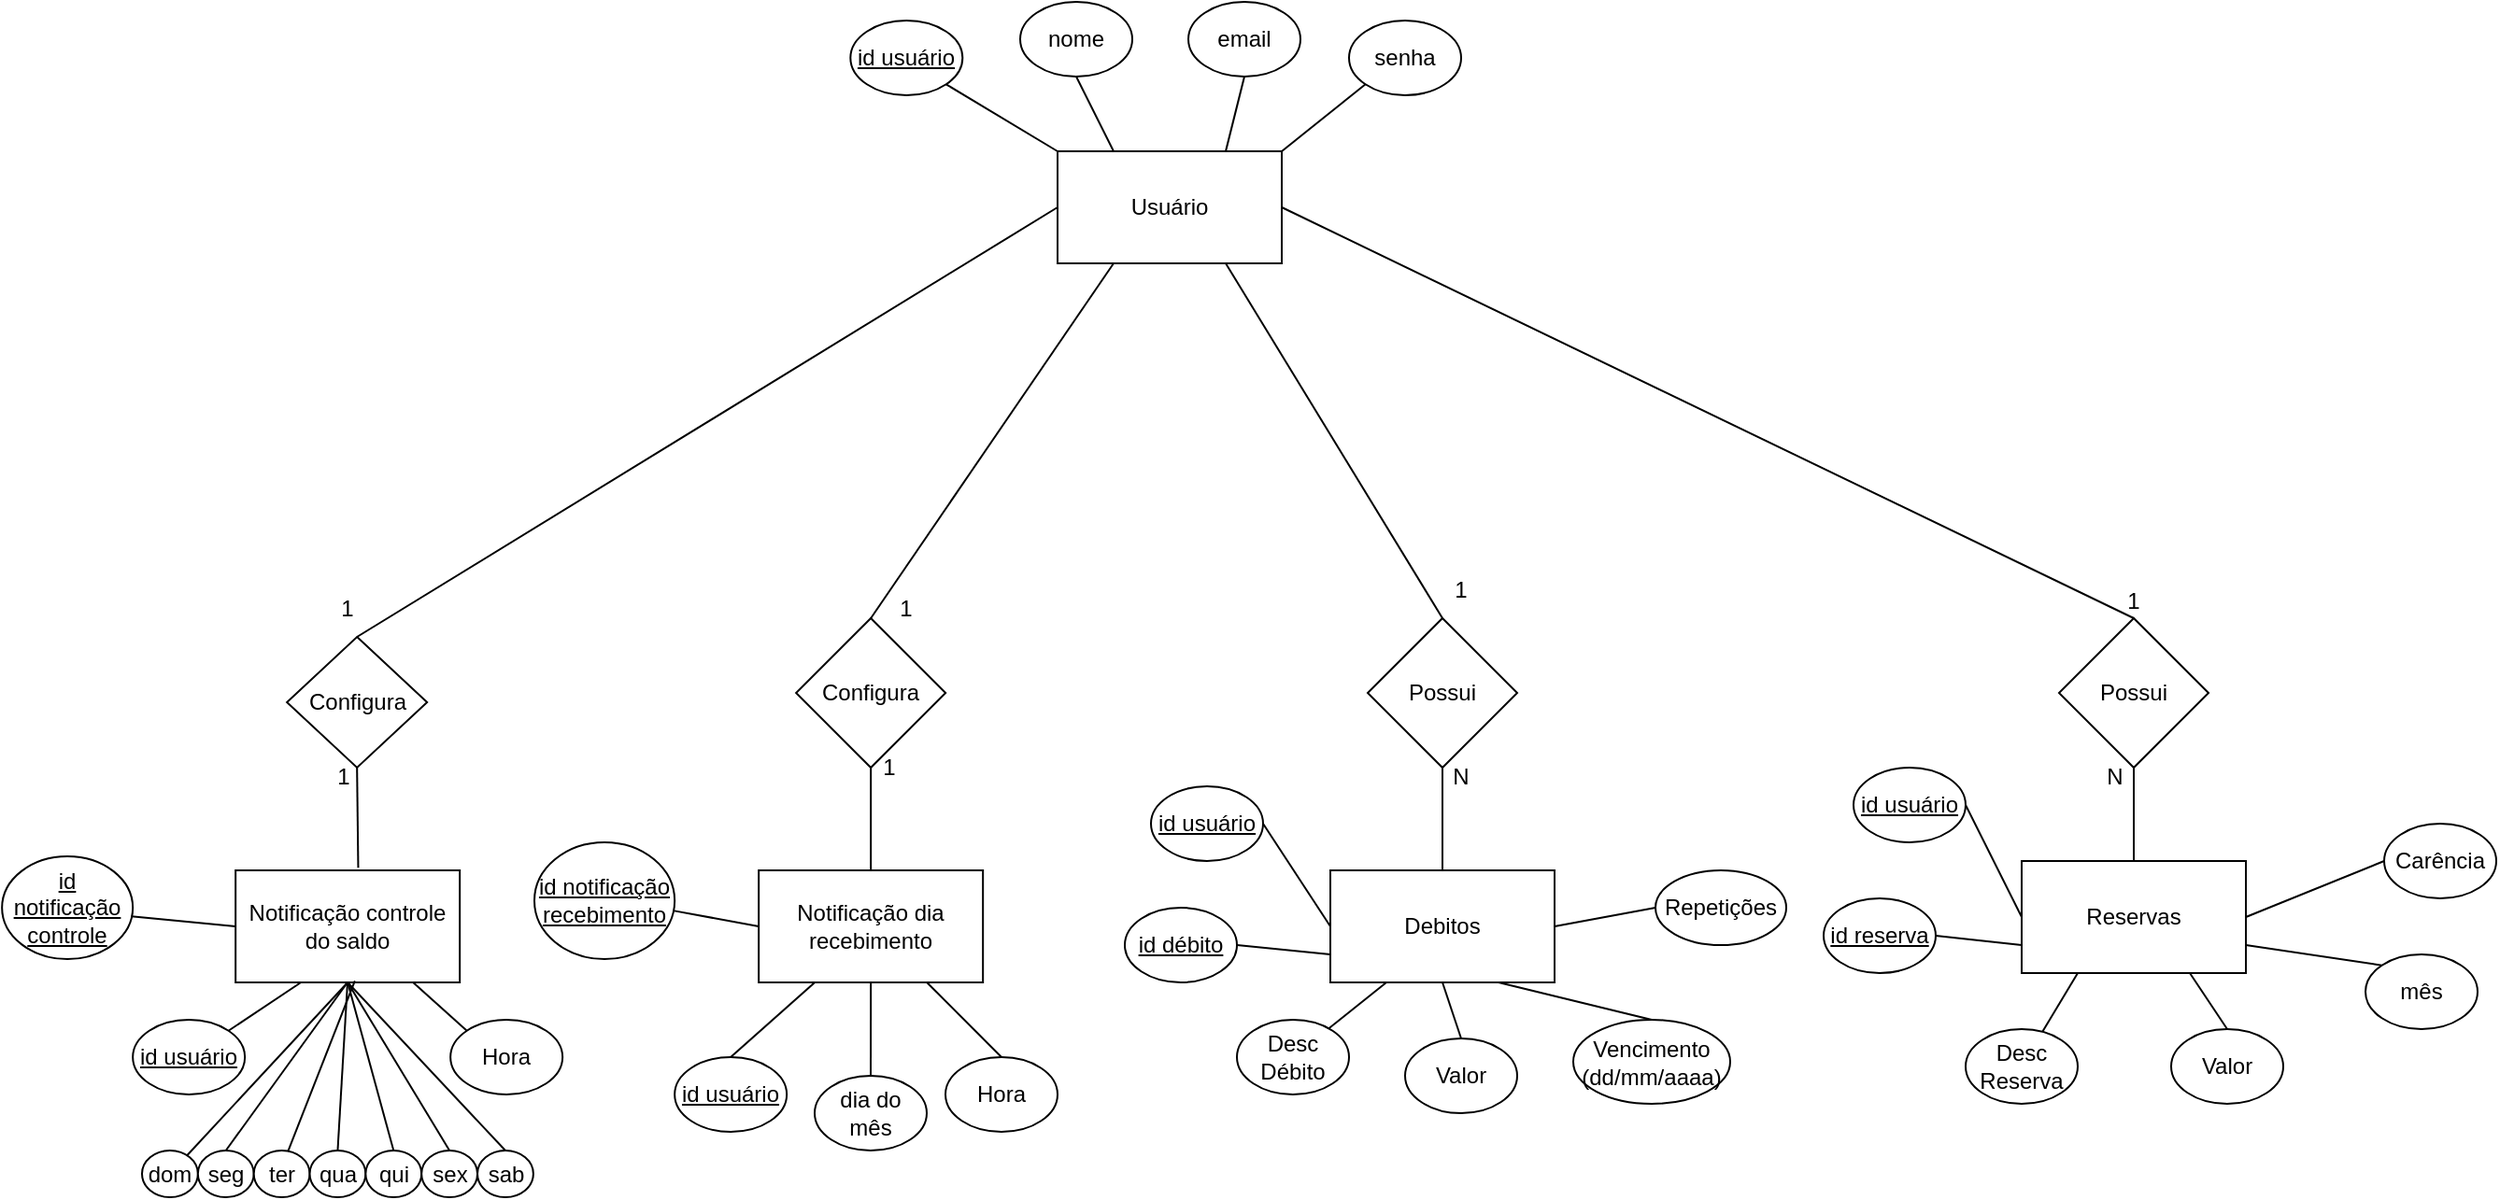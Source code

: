 <mxfile version="28.0.6">
  <diagram name="Página-1" id="mgVt0Ck4sowz0H74DGnP">
    <mxGraphModel dx="2885" dy="1116" grid="1" gridSize="10" guides="1" tooltips="1" connect="1" arrows="1" fold="1" page="1" pageScale="1" pageWidth="827" pageHeight="1169" math="0" shadow="0">
      <root>
        <mxCell id="0" />
        <mxCell id="1" parent="0" />
        <mxCell id="GZkJusN8BGpQduWCcCKn-1" value="Usuário" style="rounded=0;whiteSpace=wrap;html=1;" parent="1" vertex="1">
          <mxGeometry x="-100.0" y="310" width="120" height="60" as="geometry" />
        </mxCell>
        <mxCell id="GZkJusN8BGpQduWCcCKn-2" value="senha" style="ellipse;whiteSpace=wrap;html=1;" parent="1" vertex="1">
          <mxGeometry x="56.0" y="240" width="60" height="40" as="geometry" />
        </mxCell>
        <mxCell id="GZkJusN8BGpQduWCcCKn-3" value="" style="endArrow=none;html=1;rounded=0;entryX=0;entryY=1;entryDx=0;entryDy=0;exitX=1;exitY=0;exitDx=0;exitDy=0;" parent="1" source="GZkJusN8BGpQduWCcCKn-1" target="GZkJusN8BGpQduWCcCKn-2" edge="1">
          <mxGeometry width="50" height="50" relative="1" as="geometry">
            <mxPoint x="109.92" y="450" as="sourcePoint" />
            <mxPoint x="159.92" y="400" as="targetPoint" />
          </mxGeometry>
        </mxCell>
        <mxCell id="GZkJusN8BGpQduWCcCKn-4" value="email" style="ellipse;whiteSpace=wrap;html=1;" parent="1" vertex="1">
          <mxGeometry x="-30.0" y="230" width="60" height="40" as="geometry" />
        </mxCell>
        <mxCell id="GZkJusN8BGpQduWCcCKn-5" value="" style="endArrow=none;html=1;rounded=0;entryX=0.5;entryY=1;entryDx=0;entryDy=0;exitX=0.75;exitY=0;exitDx=0;exitDy=0;" parent="1" source="GZkJusN8BGpQduWCcCKn-1" target="GZkJusN8BGpQduWCcCKn-4" edge="1">
          <mxGeometry width="50" height="50" relative="1" as="geometry">
            <mxPoint x="-10.08" y="310" as="sourcePoint" />
            <mxPoint x="9.92" y="290" as="targetPoint" />
          </mxGeometry>
        </mxCell>
        <mxCell id="GZkJusN8BGpQduWCcCKn-6" value="Debitos" style="rounded=0;whiteSpace=wrap;html=1;" parent="1" vertex="1">
          <mxGeometry x="46" y="695" width="120" height="60" as="geometry" />
        </mxCell>
        <mxCell id="GZkJusN8BGpQduWCcCKn-7" value="Desc Débito" style="ellipse;whiteSpace=wrap;html=1;" parent="1" vertex="1">
          <mxGeometry x="-4" y="775" width="60" height="40" as="geometry" />
        </mxCell>
        <mxCell id="GZkJusN8BGpQduWCcCKn-8" value="Valor" style="ellipse;whiteSpace=wrap;html=1;" parent="1" vertex="1">
          <mxGeometry x="86" y="785" width="60" height="40" as="geometry" />
        </mxCell>
        <mxCell id="GZkJusN8BGpQduWCcCKn-9" value="Vencimento&lt;div&gt;(dd/mm/aaaa)&lt;/div&gt;" style="ellipse;whiteSpace=wrap;html=1;" parent="1" vertex="1">
          <mxGeometry x="176" y="775" width="84" height="45" as="geometry" />
        </mxCell>
        <mxCell id="GZkJusN8BGpQduWCcCKn-12" value="&lt;u&gt;id usuário&lt;/u&gt;" style="ellipse;whiteSpace=wrap;html=1;" parent="1" vertex="1">
          <mxGeometry x="-210.84" y="240" width="60" height="40" as="geometry" />
        </mxCell>
        <mxCell id="GZkJusN8BGpQduWCcCKn-13" value="" style="endArrow=none;html=1;rounded=0;entryX=1;entryY=1;entryDx=0;entryDy=0;exitX=0;exitY=0;exitDx=0;exitDy=0;" parent="1" source="GZkJusN8BGpQduWCcCKn-1" target="GZkJusN8BGpQduWCcCKn-12" edge="1">
          <mxGeometry width="50" height="50" relative="1" as="geometry">
            <mxPoint x="-40.08" y="310" as="sourcePoint" />
            <mxPoint x="-150.0" y="288.96" as="targetPoint" />
          </mxGeometry>
        </mxCell>
        <mxCell id="GZkJusN8BGpQduWCcCKn-14" value="" style="endArrow=none;html=1;rounded=0;entryX=0;entryY=0.5;entryDx=0;entryDy=0;exitX=1;exitY=0.5;exitDx=0;exitDy=0;" parent="1" source="GZkJusN8BGpQduWCcCKn-15" target="GZkJusN8BGpQduWCcCKn-6" edge="1">
          <mxGeometry width="50" height="50" relative="1" as="geometry">
            <mxPoint x="36" y="675" as="sourcePoint" />
            <mxPoint x="6" y="655" as="targetPoint" />
          </mxGeometry>
        </mxCell>
        <mxCell id="GZkJusN8BGpQduWCcCKn-15" value="&lt;u&gt;id usuário&lt;/u&gt;" style="ellipse;whiteSpace=wrap;html=1;" parent="1" vertex="1">
          <mxGeometry x="-50" y="650" width="60" height="40" as="geometry" />
        </mxCell>
        <mxCell id="GZkJusN8BGpQduWCcCKn-17" value="" style="endArrow=none;html=1;rounded=0;exitX=0.25;exitY=1;exitDx=0;exitDy=0;" parent="1" source="GZkJusN8BGpQduWCcCKn-6" target="GZkJusN8BGpQduWCcCKn-7" edge="1">
          <mxGeometry width="50" height="50" relative="1" as="geometry">
            <mxPoint x="106" y="685" as="sourcePoint" />
            <mxPoint x="106" y="715" as="targetPoint" />
          </mxGeometry>
        </mxCell>
        <mxCell id="GZkJusN8BGpQduWCcCKn-20" value="" style="endArrow=none;html=1;rounded=0;entryX=0.5;entryY=0;entryDx=0;entryDy=0;exitX=0.5;exitY=1;exitDx=0;exitDy=0;" parent="1" source="GZkJusN8BGpQduWCcCKn-6" target="GZkJusN8BGpQduWCcCKn-8" edge="1">
          <mxGeometry width="50" height="50" relative="1" as="geometry">
            <mxPoint x="76" y="755" as="sourcePoint" />
            <mxPoint x="76" y="792" as="targetPoint" />
          </mxGeometry>
        </mxCell>
        <mxCell id="GZkJusN8BGpQduWCcCKn-21" value="" style="endArrow=none;html=1;rounded=0;exitX=0.75;exitY=1;exitDx=0;exitDy=0;entryX=0.5;entryY=0;entryDx=0;entryDy=0;" parent="1" source="GZkJusN8BGpQduWCcCKn-6" target="GZkJusN8BGpQduWCcCKn-9" edge="1">
          <mxGeometry width="50" height="50" relative="1" as="geometry">
            <mxPoint x="136" y="795" as="sourcePoint" />
            <mxPoint x="136" y="843" as="targetPoint" />
          </mxGeometry>
        </mxCell>
        <mxCell id="GZkJusN8BGpQduWCcCKn-24" value="Reservas" style="rounded=0;whiteSpace=wrap;html=1;" parent="1" vertex="1">
          <mxGeometry x="416.0" y="690" width="120" height="60" as="geometry" />
        </mxCell>
        <mxCell id="GZkJusN8BGpQduWCcCKn-25" value="Desc Reserva" style="ellipse;whiteSpace=wrap;html=1;" parent="1" vertex="1">
          <mxGeometry x="386.0" y="780" width="60" height="40" as="geometry" />
        </mxCell>
        <mxCell id="GZkJusN8BGpQduWCcCKn-26" value="" style="endArrow=none;html=1;rounded=0;exitX=0.25;exitY=1;exitDx=0;exitDy=0;" parent="1" source="GZkJusN8BGpQduWCcCKn-24" target="GZkJusN8BGpQduWCcCKn-25" edge="1">
          <mxGeometry width="50" height="50" relative="1" as="geometry">
            <mxPoint x="417.0" y="509" as="sourcePoint" />
            <mxPoint x="386.0" y="500" as="targetPoint" />
          </mxGeometry>
        </mxCell>
        <mxCell id="GZkJusN8BGpQduWCcCKn-27" value="Valor" style="ellipse;whiteSpace=wrap;html=1;" parent="1" vertex="1">
          <mxGeometry x="496" y="780" width="60" height="40" as="geometry" />
        </mxCell>
        <mxCell id="GZkJusN8BGpQduWCcCKn-28" value="" style="endArrow=none;html=1;rounded=0;entryX=0.5;entryY=0;entryDx=0;entryDy=0;exitX=0.75;exitY=1;exitDx=0;exitDy=0;" parent="1" source="GZkJusN8BGpQduWCcCKn-24" target="GZkJusN8BGpQduWCcCKn-27" edge="1">
          <mxGeometry width="50" height="50" relative="1" as="geometry">
            <mxPoint x="446" y="750" as="sourcePoint" />
            <mxPoint x="446" y="787" as="targetPoint" />
          </mxGeometry>
        </mxCell>
        <mxCell id="GZkJusN8BGpQduWCcCKn-29" value="Carência" style="ellipse;whiteSpace=wrap;html=1;" parent="1" vertex="1">
          <mxGeometry x="610" y="670" width="60" height="40" as="geometry" />
        </mxCell>
        <mxCell id="GZkJusN8BGpQduWCcCKn-30" value="" style="endArrow=none;html=1;rounded=0;exitX=0;exitY=0.5;exitDx=0;exitDy=0;entryX=1;entryY=0.5;entryDx=0;entryDy=0;" parent="1" source="GZkJusN8BGpQduWCcCKn-29" target="GZkJusN8BGpQduWCcCKn-24" edge="1">
          <mxGeometry width="50" height="50" relative="1" as="geometry">
            <mxPoint x="437.0" y="716" as="sourcePoint" />
            <mxPoint x="396.0" y="710" as="targetPoint" />
          </mxGeometry>
        </mxCell>
        <mxCell id="GZkJusN8BGpQduWCcCKn-31" value="&lt;u&gt;id usuário&lt;/u&gt;" style="ellipse;whiteSpace=wrap;html=1;" parent="1" vertex="1">
          <mxGeometry x="326" y="640" width="60" height="40" as="geometry" />
        </mxCell>
        <mxCell id="GZkJusN8BGpQduWCcCKn-32" value="" style="endArrow=none;html=1;rounded=0;exitX=1;exitY=0.5;exitDx=0;exitDy=0;entryX=0;entryY=0.5;entryDx=0;entryDy=0;" parent="1" source="GZkJusN8BGpQduWCcCKn-31" target="GZkJusN8BGpQduWCcCKn-24" edge="1">
          <mxGeometry width="50" height="50" relative="1" as="geometry">
            <mxPoint x="437.0" y="716" as="sourcePoint" />
            <mxPoint x="396.0" y="710" as="targetPoint" />
          </mxGeometry>
        </mxCell>
        <mxCell id="GZkJusN8BGpQduWCcCKn-33" value="Possui" style="rhombus;whiteSpace=wrap;html=1;" parent="1" vertex="1">
          <mxGeometry x="436.0" y="560" width="80" height="80" as="geometry" />
        </mxCell>
        <mxCell id="GZkJusN8BGpQduWCcCKn-34" value="" style="endArrow=none;html=1;rounded=0;exitX=1;exitY=0.5;exitDx=0;exitDy=0;entryX=0.5;entryY=0;entryDx=0;entryDy=0;" parent="1" source="GZkJusN8BGpQduWCcCKn-1" target="GZkJusN8BGpQduWCcCKn-33" edge="1">
          <mxGeometry width="50" height="50" relative="1" as="geometry">
            <mxPoint x="159.92" y="470" as="sourcePoint" />
            <mxPoint x="209.92" y="420" as="targetPoint" />
          </mxGeometry>
        </mxCell>
        <mxCell id="GZkJusN8BGpQduWCcCKn-36" value="" style="endArrow=none;html=1;rounded=0;exitX=0.5;exitY=1;exitDx=0;exitDy=0;entryX=0.5;entryY=0;entryDx=0;entryDy=0;" parent="1" source="GZkJusN8BGpQduWCcCKn-33" target="GZkJusN8BGpQduWCcCKn-24" edge="1">
          <mxGeometry width="50" height="50" relative="1" as="geometry">
            <mxPoint x="385.92" y="430" as="sourcePoint" />
            <mxPoint x="469.92" y="468" as="targetPoint" />
          </mxGeometry>
        </mxCell>
        <mxCell id="GZkJusN8BGpQduWCcCKn-37" value="1" style="text;html=1;align=center;verticalAlign=middle;whiteSpace=wrap;rounded=0;" parent="1" vertex="1">
          <mxGeometry x="446.0" y="536" width="60" height="30" as="geometry" />
        </mxCell>
        <mxCell id="GZkJusN8BGpQduWCcCKn-38" value="N" style="text;html=1;align=center;verticalAlign=middle;whiteSpace=wrap;rounded=0;" parent="1" vertex="1">
          <mxGeometry x="436.0" y="630" width="60" height="30" as="geometry" />
        </mxCell>
        <mxCell id="GZkJusN8BGpQduWCcCKn-39" value="Possui" style="rhombus;whiteSpace=wrap;html=1;" parent="1" vertex="1">
          <mxGeometry x="66.0" y="560" width="80" height="80" as="geometry" />
        </mxCell>
        <mxCell id="GZkJusN8BGpQduWCcCKn-40" value="" style="endArrow=none;html=1;rounded=0;entryX=0.5;entryY=0;entryDx=0;entryDy=0;exitX=0.75;exitY=1;exitDx=0;exitDy=0;" parent="1" source="GZkJusN8BGpQduWCcCKn-1" target="GZkJusN8BGpQduWCcCKn-39" edge="1">
          <mxGeometry width="50" height="50" relative="1" as="geometry">
            <mxPoint x="-60" y="450" as="sourcePoint" />
            <mxPoint x="49.92" y="340" as="targetPoint" />
          </mxGeometry>
        </mxCell>
        <mxCell id="GZkJusN8BGpQduWCcCKn-42" value="1" style="text;html=1;align=center;verticalAlign=middle;whiteSpace=wrap;rounded=0;" parent="1" vertex="1">
          <mxGeometry x="86.0" y="530" width="60" height="30" as="geometry" />
        </mxCell>
        <mxCell id="GZkJusN8BGpQduWCcCKn-43" value="N" style="text;html=1;align=center;verticalAlign=middle;whiteSpace=wrap;rounded=0;" parent="1" vertex="1">
          <mxGeometry x="86" y="630" width="60" height="30" as="geometry" />
        </mxCell>
        <mxCell id="GZkJusN8BGpQduWCcCKn-44" value="Notificação dia recebimento" style="rounded=0;whiteSpace=wrap;html=1;" parent="1" vertex="1">
          <mxGeometry x="-259.92" y="695" width="120" height="60" as="geometry" />
        </mxCell>
        <mxCell id="GZkJusN8BGpQduWCcCKn-45" value="dia do mês" style="ellipse;whiteSpace=wrap;html=1;" parent="1" vertex="1">
          <mxGeometry x="-230" y="805" width="60" height="40" as="geometry" />
        </mxCell>
        <mxCell id="GZkJusN8BGpQduWCcCKn-46" value="Hora" style="ellipse;whiteSpace=wrap;html=1;" parent="1" vertex="1">
          <mxGeometry x="-160" y="795" width="60" height="40" as="geometry" />
        </mxCell>
        <mxCell id="GZkJusN8BGpQduWCcCKn-47" value="&lt;u&gt;id usuário&lt;/u&gt;" style="ellipse;whiteSpace=wrap;html=1;" parent="1" vertex="1">
          <mxGeometry x="-304.92" y="795" width="60" height="40" as="geometry" />
        </mxCell>
        <mxCell id="GZkJusN8BGpQduWCcCKn-48" value="" style="endArrow=none;html=1;rounded=0;exitX=0.75;exitY=1;exitDx=0;exitDy=0;entryX=0.5;entryY=0;entryDx=0;entryDy=0;" parent="1" source="GZkJusN8BGpQduWCcCKn-44" target="GZkJusN8BGpQduWCcCKn-46" edge="1">
          <mxGeometry width="50" height="50" relative="1" as="geometry">
            <mxPoint x="-69.92" y="655" as="sourcePoint" />
            <mxPoint x="120.08" y="705" as="targetPoint" />
          </mxGeometry>
        </mxCell>
        <mxCell id="GZkJusN8BGpQduWCcCKn-49" value="" style="endArrow=none;html=1;rounded=0;exitX=0.5;exitY=1;exitDx=0;exitDy=0;" parent="1" source="GZkJusN8BGpQduWCcCKn-44" target="GZkJusN8BGpQduWCcCKn-45" edge="1">
          <mxGeometry width="50" height="50" relative="1" as="geometry">
            <mxPoint x="-229.92" y="775" as="sourcePoint" />
            <mxPoint x="-200.92" y="801" as="targetPoint" />
          </mxGeometry>
        </mxCell>
        <mxCell id="GZkJusN8BGpQduWCcCKn-50" value="" style="endArrow=none;html=1;rounded=0;exitX=0.25;exitY=1;exitDx=0;exitDy=0;entryX=0.5;entryY=0;entryDx=0;entryDy=0;" parent="1" source="GZkJusN8BGpQduWCcCKn-44" target="GZkJusN8BGpQduWCcCKn-47" edge="1">
          <mxGeometry width="50" height="50" relative="1" as="geometry">
            <mxPoint x="-289.92" y="785" as="sourcePoint" />
            <mxPoint x="-289.92" y="815" as="targetPoint" />
          </mxGeometry>
        </mxCell>
        <mxCell id="GZkJusN8BGpQduWCcCKn-51" value="Notificação controle do saldo" style="rounded=0;whiteSpace=wrap;html=1;" parent="1" vertex="1">
          <mxGeometry x="-539.92" y="695" width="120" height="60" as="geometry" />
        </mxCell>
        <mxCell id="GZkJusN8BGpQduWCcCKn-52" value="dom" style="ellipse;whiteSpace=wrap;html=1;" parent="1" vertex="1">
          <mxGeometry x="-590" y="845" width="29.92" height="25" as="geometry" />
        </mxCell>
        <mxCell id="GZkJusN8BGpQduWCcCKn-53" value="Hora" style="ellipse;whiteSpace=wrap;html=1;" parent="1" vertex="1">
          <mxGeometry x="-424.92" y="775" width="60" height="40" as="geometry" />
        </mxCell>
        <mxCell id="GZkJusN8BGpQduWCcCKn-54" value="&lt;u&gt;id usuário&lt;/u&gt;" style="ellipse;whiteSpace=wrap;html=1;" parent="1" vertex="1">
          <mxGeometry x="-594.92" y="775" width="60" height="40" as="geometry" />
        </mxCell>
        <mxCell id="GZkJusN8BGpQduWCcCKn-55" value="" style="endArrow=none;html=1;rounded=0;exitX=0.75;exitY=1;exitDx=0;exitDy=0;entryX=0;entryY=0;entryDx=0;entryDy=0;" parent="1" target="GZkJusN8BGpQduWCcCKn-53" edge="1">
          <mxGeometry width="50" height="50" relative="1" as="geometry">
            <mxPoint x="-444.92" y="755" as="sourcePoint" />
            <mxPoint x="-64.92" y="705" as="targetPoint" />
          </mxGeometry>
        </mxCell>
        <mxCell id="GZkJusN8BGpQduWCcCKn-56" value="" style="endArrow=none;html=1;rounded=0;exitX=0.5;exitY=1;exitDx=0;exitDy=0;" parent="1" source="GZkJusN8BGpQduWCcCKn-51" target="GZkJusN8BGpQduWCcCKn-52" edge="1">
          <mxGeometry width="50" height="50" relative="1" as="geometry">
            <mxPoint x="-474.92" y="755" as="sourcePoint" />
            <mxPoint x="-385.92" y="801" as="targetPoint" />
          </mxGeometry>
        </mxCell>
        <mxCell id="GZkJusN8BGpQduWCcCKn-57" value="" style="endArrow=none;html=1;rounded=0;exitX=0.25;exitY=1;exitDx=0;exitDy=0;entryX=1;entryY=0;entryDx=0;entryDy=0;" parent="1" target="GZkJusN8BGpQduWCcCKn-54" edge="1">
          <mxGeometry width="50" height="50" relative="1" as="geometry">
            <mxPoint x="-504.92" y="755" as="sourcePoint" />
            <mxPoint x="-474.92" y="815" as="targetPoint" />
          </mxGeometry>
        </mxCell>
        <mxCell id="GZkJusN8BGpQduWCcCKn-58" value="Configura" style="rhombus;whiteSpace=wrap;html=1;" parent="1" vertex="1">
          <mxGeometry x="-239.92" y="560" width="80" height="80" as="geometry" />
        </mxCell>
        <mxCell id="GZkJusN8BGpQduWCcCKn-59" value="Configura" style="rhombus;whiteSpace=wrap;html=1;" parent="1" vertex="1">
          <mxGeometry x="-512.42" y="570" width="75" height="70" as="geometry" />
        </mxCell>
        <mxCell id="GZkJusN8BGpQduWCcCKn-60" value="" style="endArrow=none;html=1;rounded=0;exitX=0.25;exitY=1;exitDx=0;exitDy=0;entryX=0.5;entryY=0;entryDx=0;entryDy=0;" parent="1" source="GZkJusN8BGpQduWCcCKn-1" target="GZkJusN8BGpQduWCcCKn-58" edge="1">
          <mxGeometry width="50" height="50" relative="1" as="geometry">
            <mxPoint y="390" as="sourcePoint" />
            <mxPoint x="73" y="450" as="targetPoint" />
          </mxGeometry>
        </mxCell>
        <mxCell id="GZkJusN8BGpQduWCcCKn-61" value="" style="endArrow=none;html=1;rounded=0;exitX=0.5;exitY=1;exitDx=0;exitDy=0;entryX=0.5;entryY=0;entryDx=0;entryDy=0;" parent="1" source="GZkJusN8BGpQduWCcCKn-58" target="GZkJusN8BGpQduWCcCKn-44" edge="1">
          <mxGeometry width="50" height="50" relative="1" as="geometry">
            <mxPoint x="-173" y="545" as="sourcePoint" />
            <mxPoint x="-214" y="613" as="targetPoint" />
          </mxGeometry>
        </mxCell>
        <mxCell id="GZkJusN8BGpQduWCcCKn-62" value="" style="endArrow=none;html=1;rounded=0;exitX=0;exitY=0.5;exitDx=0;exitDy=0;entryX=0.5;entryY=0;entryDx=0;entryDy=0;" parent="1" source="GZkJusN8BGpQduWCcCKn-1" target="GZkJusN8BGpQduWCcCKn-59" edge="1">
          <mxGeometry width="50" height="50" relative="1" as="geometry">
            <mxPoint x="-110" y="510" as="sourcePoint" />
            <mxPoint x="-106" y="570" as="targetPoint" />
          </mxGeometry>
        </mxCell>
        <mxCell id="GZkJusN8BGpQduWCcCKn-63" value="" style="endArrow=none;html=1;rounded=0;exitX=0.547;exitY=-0.022;exitDx=0;exitDy=0;entryX=0.5;entryY=1;entryDx=0;entryDy=0;exitPerimeter=0;" parent="1" source="GZkJusN8BGpQduWCcCKn-51" target="GZkJusN8BGpQduWCcCKn-59" edge="1">
          <mxGeometry width="50" height="50" relative="1" as="geometry">
            <mxPoint x="-172.92" y="350" as="sourcePoint" />
            <mxPoint x="-294.92" y="360" as="targetPoint" />
          </mxGeometry>
        </mxCell>
        <mxCell id="GZkJusN8BGpQduWCcCKn-65" value="1" style="text;html=1;align=center;verticalAlign=middle;whiteSpace=wrap;rounded=0;" parent="1" vertex="1">
          <mxGeometry x="-210.84" y="540" width="60" height="30" as="geometry" />
        </mxCell>
        <mxCell id="GZkJusN8BGpQduWCcCKn-66" value="1" style="text;html=1;align=center;verticalAlign=middle;whiteSpace=wrap;rounded=0;" parent="1" vertex="1">
          <mxGeometry x="-220" y="625" width="60" height="30" as="geometry" />
        </mxCell>
        <mxCell id="GZkJusN8BGpQduWCcCKn-67" value="1" style="text;html=1;align=center;verticalAlign=middle;whiteSpace=wrap;rounded=0;" parent="1" vertex="1">
          <mxGeometry x="-512.42" y="630" width="60" height="30" as="geometry" />
        </mxCell>
        <mxCell id="GZkJusN8BGpQduWCcCKn-68" value="1" style="text;html=1;align=center;verticalAlign=middle;whiteSpace=wrap;rounded=0;" parent="1" vertex="1">
          <mxGeometry x="-509.92" y="540" width="60" height="30" as="geometry" />
        </mxCell>
        <mxCell id="GZkJusN8BGpQduWCcCKn-69" value="" style="endArrow=none;html=1;rounded=0;exitX=0.5;exitY=1;exitDx=0;exitDy=0;entryX=0.5;entryY=0;entryDx=0;entryDy=0;" parent="1" source="GZkJusN8BGpQduWCcCKn-39" target="GZkJusN8BGpQduWCcCKn-6" edge="1">
          <mxGeometry width="50" height="50" relative="1" as="geometry">
            <mxPoint x="-14.08" y="720" as="sourcePoint" />
            <mxPoint x="6" y="680" as="targetPoint" />
          </mxGeometry>
        </mxCell>
        <mxCell id="dG-878dSHfWD0G2dkLnb-2" value="nome" style="ellipse;whiteSpace=wrap;html=1;" parent="1" vertex="1">
          <mxGeometry x="-120" y="230" width="60" height="40" as="geometry" />
        </mxCell>
        <mxCell id="dG-878dSHfWD0G2dkLnb-4" value="" style="endArrow=none;html=1;rounded=0;entryX=0.5;entryY=1;entryDx=0;entryDy=0;exitX=0.25;exitY=0;exitDx=0;exitDy=0;" parent="1" source="GZkJusN8BGpQduWCcCKn-1" target="dG-878dSHfWD0G2dkLnb-2" edge="1">
          <mxGeometry width="50" height="50" relative="1" as="geometry">
            <mxPoint x="-20" y="322" as="sourcePoint" />
            <mxPoint x="17" y="280" as="targetPoint" />
          </mxGeometry>
        </mxCell>
        <mxCell id="6vvsSDO2jYM5AOanYgLm-4" value="&lt;u&gt;id débito&lt;/u&gt;" style="ellipse;whiteSpace=wrap;html=1;" parent="1" vertex="1">
          <mxGeometry x="-64" y="715" width="60" height="40" as="geometry" />
        </mxCell>
        <mxCell id="6vvsSDO2jYM5AOanYgLm-5" value="" style="endArrow=none;html=1;rounded=0;entryX=0;entryY=0.75;entryDx=0;entryDy=0;exitX=1;exitY=0.5;exitDx=0;exitDy=0;" parent="1" source="6vvsSDO2jYM5AOanYgLm-4" target="GZkJusN8BGpQduWCcCKn-6" edge="1">
          <mxGeometry width="50" height="50" relative="1" as="geometry">
            <mxPoint x="30" y="730" as="sourcePoint" />
            <mxPoint x="66" y="785" as="targetPoint" />
          </mxGeometry>
        </mxCell>
        <mxCell id="6vvsSDO2jYM5AOanYgLm-7" value="&lt;u&gt;id notificação controle&lt;/u&gt;" style="ellipse;whiteSpace=wrap;html=1;" parent="1" vertex="1">
          <mxGeometry x="-664.92" y="687.5" width="70" height="55" as="geometry" />
        </mxCell>
        <mxCell id="6vvsSDO2jYM5AOanYgLm-8" value="" style="endArrow=none;html=1;rounded=0;exitX=0;exitY=0.5;exitDx=0;exitDy=0;entryX=0.989;entryY=0.585;entryDx=0;entryDy=0;entryPerimeter=0;" parent="1" source="GZkJusN8BGpQduWCcCKn-51" target="6vvsSDO2jYM5AOanYgLm-7" edge="1">
          <mxGeometry width="50" height="50" relative="1" as="geometry">
            <mxPoint x="-500.92" y="780" as="sourcePoint" />
            <mxPoint x="-540" y="806" as="targetPoint" />
          </mxGeometry>
        </mxCell>
        <mxCell id="6vvsSDO2jYM5AOanYgLm-9" value="&lt;u&gt;id notificação recebimento&lt;/u&gt;" style="ellipse;whiteSpace=wrap;html=1;" parent="1" vertex="1">
          <mxGeometry x="-380" y="680" width="75.08" height="62.5" as="geometry" />
        </mxCell>
        <mxCell id="6vvsSDO2jYM5AOanYgLm-10" value="" style="endArrow=none;html=1;rounded=0;exitX=0;exitY=0.5;exitDx=0;exitDy=0;entryX=0.989;entryY=0.585;entryDx=0;entryDy=0;entryPerimeter=0;" parent="1" source="GZkJusN8BGpQduWCcCKn-44" target="6vvsSDO2jYM5AOanYgLm-9" edge="1">
          <mxGeometry width="50" height="50" relative="1" as="geometry">
            <mxPoint x="-259.92" y="720" as="sourcePoint" />
            <mxPoint x="-259.92" y="801" as="targetPoint" />
          </mxGeometry>
        </mxCell>
        <mxCell id="6vvsSDO2jYM5AOanYgLm-11" value="&lt;u&gt;id reserva&lt;/u&gt;" style="ellipse;whiteSpace=wrap;html=1;" parent="1" vertex="1">
          <mxGeometry x="310" y="710" width="60" height="40" as="geometry" />
        </mxCell>
        <mxCell id="6vvsSDO2jYM5AOanYgLm-12" value="" style="endArrow=none;html=1;rounded=0;entryX=0;entryY=0.75;entryDx=0;entryDy=0;exitX=1;exitY=0.5;exitDx=0;exitDy=0;" parent="1" source="6vvsSDO2jYM5AOanYgLm-11" target="GZkJusN8BGpQduWCcCKn-24" edge="1">
          <mxGeometry width="50" height="50" relative="1" as="geometry">
            <mxPoint x="404" y="725" as="sourcePoint" />
            <mxPoint x="420" y="735" as="targetPoint" />
          </mxGeometry>
        </mxCell>
        <mxCell id="6vvsSDO2jYM5AOanYgLm-14" value="Repetições" style="ellipse;whiteSpace=wrap;html=1;" parent="1" vertex="1">
          <mxGeometry x="220" y="695" width="70" height="40" as="geometry" />
        </mxCell>
        <mxCell id="6vvsSDO2jYM5AOanYgLm-15" value="" style="endArrow=none;html=1;rounded=0;exitX=1;exitY=0.5;exitDx=0;exitDy=0;entryX=0;entryY=0.5;entryDx=0;entryDy=0;" parent="1" source="GZkJusN8BGpQduWCcCKn-6" target="6vvsSDO2jYM5AOanYgLm-14" edge="1">
          <mxGeometry width="50" height="50" relative="1" as="geometry">
            <mxPoint x="170" y="775" as="sourcePoint" />
            <mxPoint x="214" y="720" as="targetPoint" />
          </mxGeometry>
        </mxCell>
        <mxCell id="6vvsSDO2jYM5AOanYgLm-18" value="mês" style="ellipse;whiteSpace=wrap;html=1;" parent="1" vertex="1">
          <mxGeometry x="600" y="740" width="60" height="40" as="geometry" />
        </mxCell>
        <mxCell id="6vvsSDO2jYM5AOanYgLm-19" value="" style="endArrow=none;html=1;rounded=0;entryX=0;entryY=0;entryDx=0;entryDy=0;exitX=1;exitY=0.75;exitDx=0;exitDy=0;" parent="1" source="GZkJusN8BGpQduWCcCKn-24" target="6vvsSDO2jYM5AOanYgLm-18" edge="1">
          <mxGeometry width="50" height="50" relative="1" as="geometry">
            <mxPoint x="500" y="750" as="sourcePoint" />
            <mxPoint x="520" y="780" as="targetPoint" />
          </mxGeometry>
        </mxCell>
        <mxCell id="6vvsSDO2jYM5AOanYgLm-20" value="seg" style="ellipse;whiteSpace=wrap;html=1;" parent="1" vertex="1">
          <mxGeometry x="-560.08" y="845" width="29.92" height="25" as="geometry" />
        </mxCell>
        <mxCell id="6vvsSDO2jYM5AOanYgLm-21" value="ter" style="ellipse;whiteSpace=wrap;html=1;" parent="1" vertex="1">
          <mxGeometry x="-530.16" y="845" width="29.92" height="25" as="geometry" />
        </mxCell>
        <mxCell id="6vvsSDO2jYM5AOanYgLm-22" value="qua" style="ellipse;whiteSpace=wrap;html=1;" parent="1" vertex="1">
          <mxGeometry x="-500.24" y="845" width="29.92" height="25" as="geometry" />
        </mxCell>
        <mxCell id="6vvsSDO2jYM5AOanYgLm-23" value="qui" style="ellipse;whiteSpace=wrap;html=1;" parent="1" vertex="1">
          <mxGeometry x="-470.32" y="845" width="29.92" height="25" as="geometry" />
        </mxCell>
        <mxCell id="6vvsSDO2jYM5AOanYgLm-24" value="sex" style="ellipse;whiteSpace=wrap;html=1;" parent="1" vertex="1">
          <mxGeometry x="-440.4" y="845" width="29.92" height="25" as="geometry" />
        </mxCell>
        <mxCell id="6vvsSDO2jYM5AOanYgLm-25" value="sab" style="ellipse;whiteSpace=wrap;html=1;" parent="1" vertex="1">
          <mxGeometry x="-410.48" y="845" width="29.92" height="25" as="geometry" />
        </mxCell>
        <mxCell id="6vvsSDO2jYM5AOanYgLm-26" value="" style="endArrow=none;html=1;rounded=0;entryX=0.5;entryY=0;entryDx=0;entryDy=0;" parent="1" target="6vvsSDO2jYM5AOanYgLm-20" edge="1">
          <mxGeometry width="50" height="50" relative="1" as="geometry">
            <mxPoint x="-480" y="755" as="sourcePoint" />
            <mxPoint x="-510" y="913" as="targetPoint" />
          </mxGeometry>
        </mxCell>
        <mxCell id="6vvsSDO2jYM5AOanYgLm-27" value="" style="endArrow=none;html=1;rounded=0;exitX=0.532;exitY=0.987;exitDx=0;exitDy=0;entryX=0.615;entryY=0.008;entryDx=0;entryDy=0;exitPerimeter=0;entryPerimeter=0;" parent="1" source="GZkJusN8BGpQduWCcCKn-51" target="6vvsSDO2jYM5AOanYgLm-21" edge="1">
          <mxGeometry width="50" height="50" relative="1" as="geometry">
            <mxPoint x="-449" y="850" as="sourcePoint" />
            <mxPoint x="-520" y="940" as="targetPoint" />
          </mxGeometry>
        </mxCell>
        <mxCell id="6vvsSDO2jYM5AOanYgLm-28" value="" style="endArrow=none;html=1;rounded=0;entryX=0.5;entryY=0;entryDx=0;entryDy=0;" parent="1" target="6vvsSDO2jYM5AOanYgLm-22" edge="1">
          <mxGeometry width="50" height="50" relative="1" as="geometry">
            <mxPoint x="-480" y="755" as="sourcePoint" />
            <mxPoint x="-470" y="921" as="targetPoint" />
          </mxGeometry>
        </mxCell>
        <mxCell id="6vvsSDO2jYM5AOanYgLm-29" value="" style="endArrow=none;html=1;rounded=0;entryX=0.5;entryY=0;entryDx=0;entryDy=0;exitX=0.5;exitY=1;exitDx=0;exitDy=0;" parent="1" source="GZkJusN8BGpQduWCcCKn-51" target="6vvsSDO2jYM5AOanYgLm-23" edge="1">
          <mxGeometry width="50" height="50" relative="1" as="geometry">
            <mxPoint x="-470" y="760" as="sourcePoint" />
            <mxPoint x="-470" y="875" as="targetPoint" />
          </mxGeometry>
        </mxCell>
        <mxCell id="6vvsSDO2jYM5AOanYgLm-31" value="" style="endArrow=none;html=1;rounded=0;entryX=0.5;entryY=0;entryDx=0;entryDy=0;exitX=0.5;exitY=1;exitDx=0;exitDy=0;" parent="1" source="GZkJusN8BGpQduWCcCKn-51" target="6vvsSDO2jYM5AOanYgLm-24" edge="1">
          <mxGeometry width="50" height="50" relative="1" as="geometry">
            <mxPoint x="-450" y="860" as="sourcePoint" />
            <mxPoint x="-440" y="951" as="targetPoint" />
          </mxGeometry>
        </mxCell>
        <mxCell id="6vvsSDO2jYM5AOanYgLm-32" value="" style="endArrow=none;html=1;rounded=0;entryX=0.5;entryY=0;entryDx=0;entryDy=0;exitX=0.5;exitY=1;exitDx=0;exitDy=0;" parent="1" source="GZkJusN8BGpQduWCcCKn-51" target="6vvsSDO2jYM5AOanYgLm-25" edge="1">
          <mxGeometry width="50" height="50" relative="1" as="geometry">
            <mxPoint x="-470" y="760" as="sourcePoint" />
            <mxPoint x="-356" y="951" as="targetPoint" />
          </mxGeometry>
        </mxCell>
      </root>
    </mxGraphModel>
  </diagram>
</mxfile>
